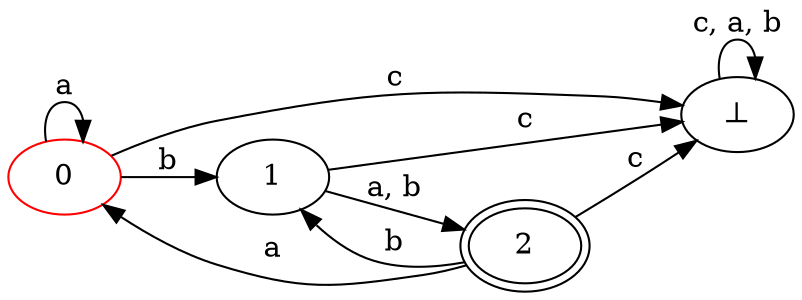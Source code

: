 digraph a {
 rankdir=LR
0[ label ="0", color=red ];
0 -> 3 [ label = "c" ];
0 -> 1 [ label = "b" ];
0 -> 0 [ label = "a" ];
1[ label ="1",];
1 -> 2 [ label = "a, b" ];
1 -> 3 [ label = "c" ];
2[ label ="2",peripheries=2 ];
2 -> 3 [ label = "c" ];
2 -> 1 [ label = "b" ];
2 -> 0 [ label = "a" ];
3[ label ="⊥",];
3 -> 3 [ label = "c, a, b" ];
}
